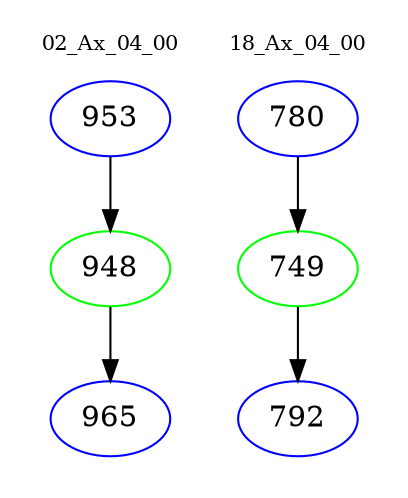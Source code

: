 digraph{
subgraph cluster_0 {
color = white
label = "02_Ax_04_00";
fontsize=10;
T0_953 [label="953", color="blue"]
T0_953 -> T0_948 [color="black"]
T0_948 [label="948", color="green"]
T0_948 -> T0_965 [color="black"]
T0_965 [label="965", color="blue"]
}
subgraph cluster_1 {
color = white
label = "18_Ax_04_00";
fontsize=10;
T1_780 [label="780", color="blue"]
T1_780 -> T1_749 [color="black"]
T1_749 [label="749", color="green"]
T1_749 -> T1_792 [color="black"]
T1_792 [label="792", color="blue"]
}
}
